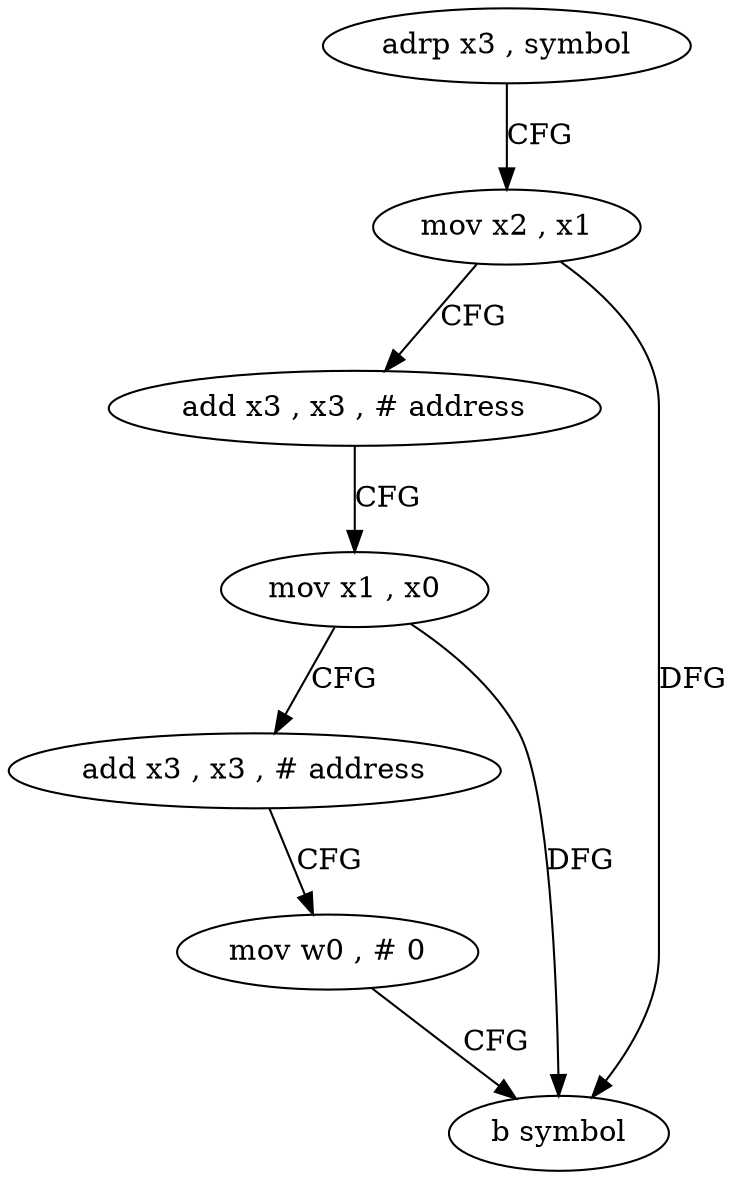 digraph "func" {
"4318176" [label = "adrp x3 , symbol" ]
"4318180" [label = "mov x2 , x1" ]
"4318184" [label = "add x3 , x3 , # address" ]
"4318188" [label = "mov x1 , x0" ]
"4318192" [label = "add x3 , x3 , # address" ]
"4318196" [label = "mov w0 , # 0" ]
"4318200" [label = "b symbol" ]
"4318176" -> "4318180" [ label = "CFG" ]
"4318180" -> "4318184" [ label = "CFG" ]
"4318180" -> "4318200" [ label = "DFG" ]
"4318184" -> "4318188" [ label = "CFG" ]
"4318188" -> "4318192" [ label = "CFG" ]
"4318188" -> "4318200" [ label = "DFG" ]
"4318192" -> "4318196" [ label = "CFG" ]
"4318196" -> "4318200" [ label = "CFG" ]
}

